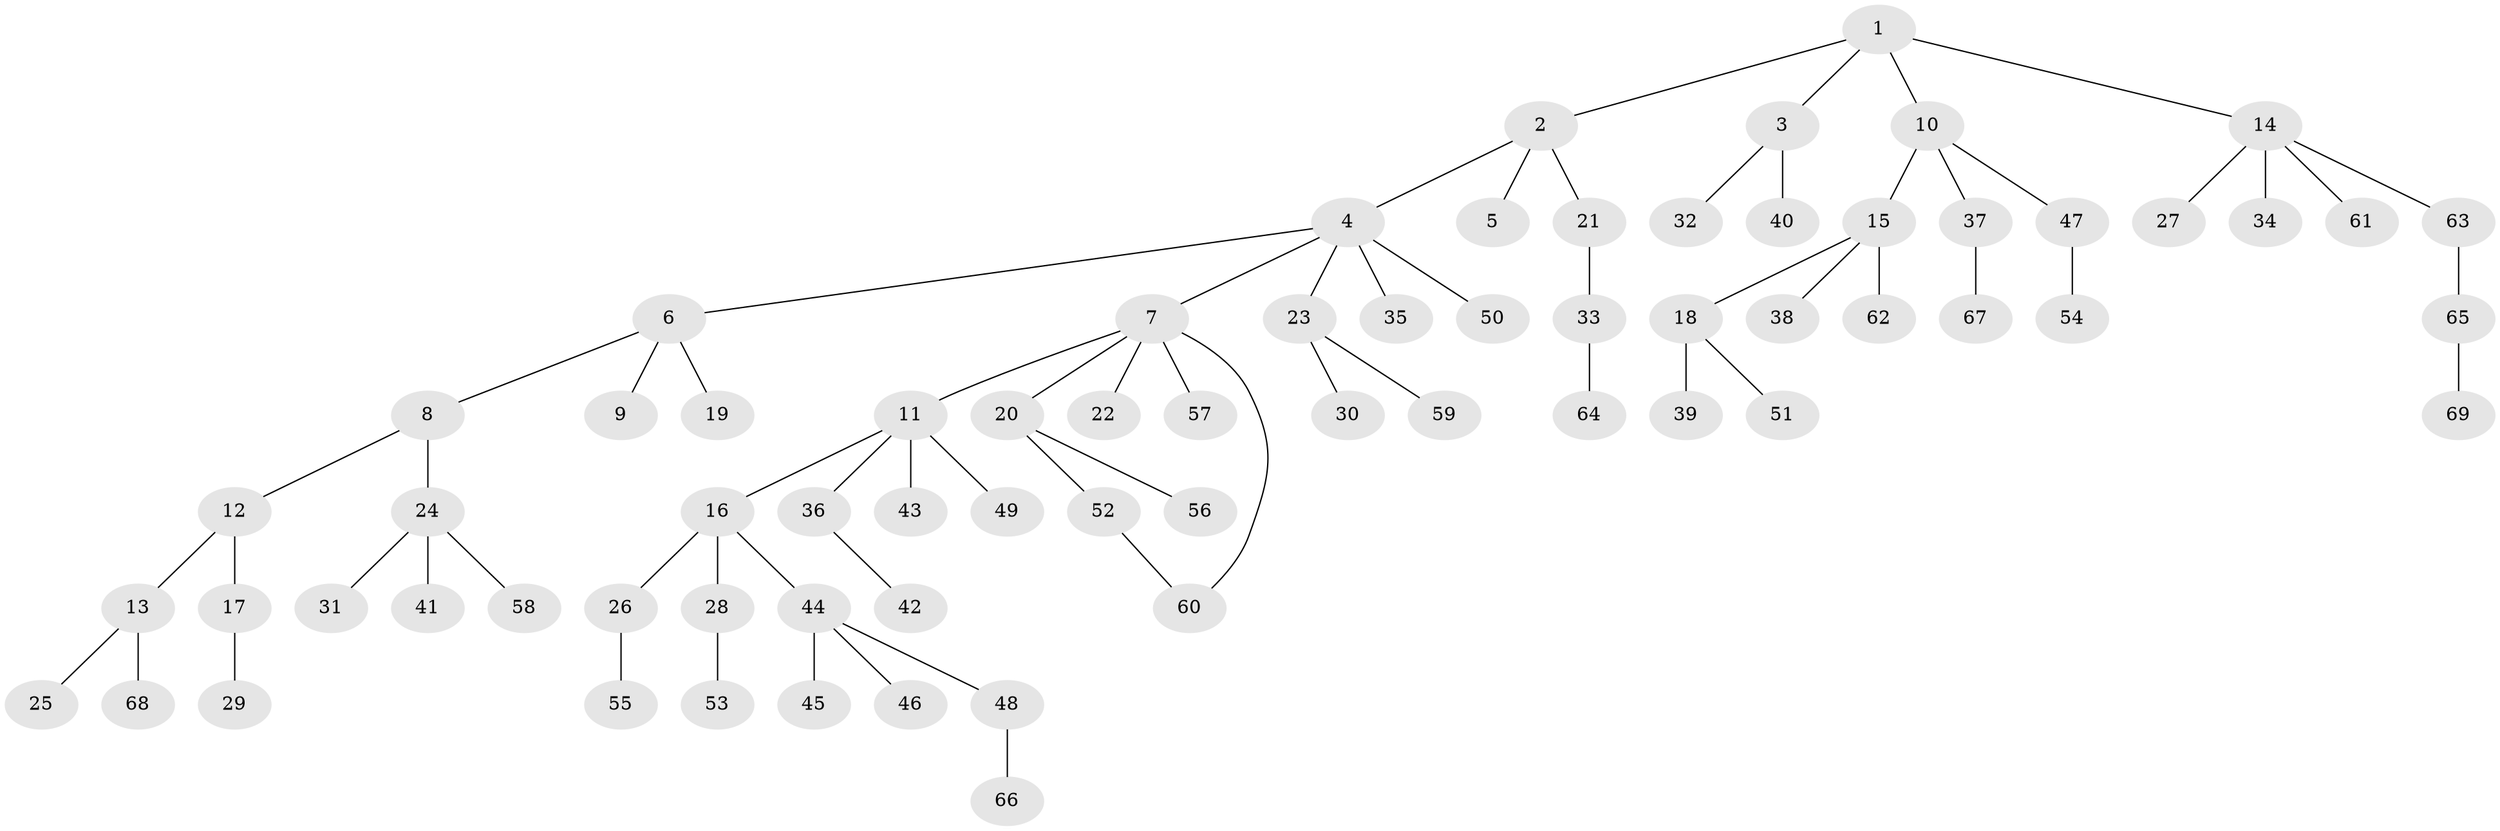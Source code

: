 // Generated by graph-tools (version 1.1) at 2025/42/03/09/25 04:42:15]
// undirected, 69 vertices, 69 edges
graph export_dot {
graph [start="1"]
  node [color=gray90,style=filled];
  1;
  2;
  3;
  4;
  5;
  6;
  7;
  8;
  9;
  10;
  11;
  12;
  13;
  14;
  15;
  16;
  17;
  18;
  19;
  20;
  21;
  22;
  23;
  24;
  25;
  26;
  27;
  28;
  29;
  30;
  31;
  32;
  33;
  34;
  35;
  36;
  37;
  38;
  39;
  40;
  41;
  42;
  43;
  44;
  45;
  46;
  47;
  48;
  49;
  50;
  51;
  52;
  53;
  54;
  55;
  56;
  57;
  58;
  59;
  60;
  61;
  62;
  63;
  64;
  65;
  66;
  67;
  68;
  69;
  1 -- 2;
  1 -- 3;
  1 -- 10;
  1 -- 14;
  2 -- 4;
  2 -- 5;
  2 -- 21;
  3 -- 32;
  3 -- 40;
  4 -- 6;
  4 -- 7;
  4 -- 23;
  4 -- 35;
  4 -- 50;
  6 -- 8;
  6 -- 9;
  6 -- 19;
  7 -- 11;
  7 -- 20;
  7 -- 22;
  7 -- 57;
  7 -- 60;
  8 -- 12;
  8 -- 24;
  10 -- 15;
  10 -- 37;
  10 -- 47;
  11 -- 16;
  11 -- 36;
  11 -- 43;
  11 -- 49;
  12 -- 13;
  12 -- 17;
  13 -- 25;
  13 -- 68;
  14 -- 27;
  14 -- 34;
  14 -- 61;
  14 -- 63;
  15 -- 18;
  15 -- 38;
  15 -- 62;
  16 -- 26;
  16 -- 28;
  16 -- 44;
  17 -- 29;
  18 -- 39;
  18 -- 51;
  20 -- 52;
  20 -- 56;
  21 -- 33;
  23 -- 30;
  23 -- 59;
  24 -- 31;
  24 -- 41;
  24 -- 58;
  26 -- 55;
  28 -- 53;
  33 -- 64;
  36 -- 42;
  37 -- 67;
  44 -- 45;
  44 -- 46;
  44 -- 48;
  47 -- 54;
  48 -- 66;
  52 -- 60;
  63 -- 65;
  65 -- 69;
}
